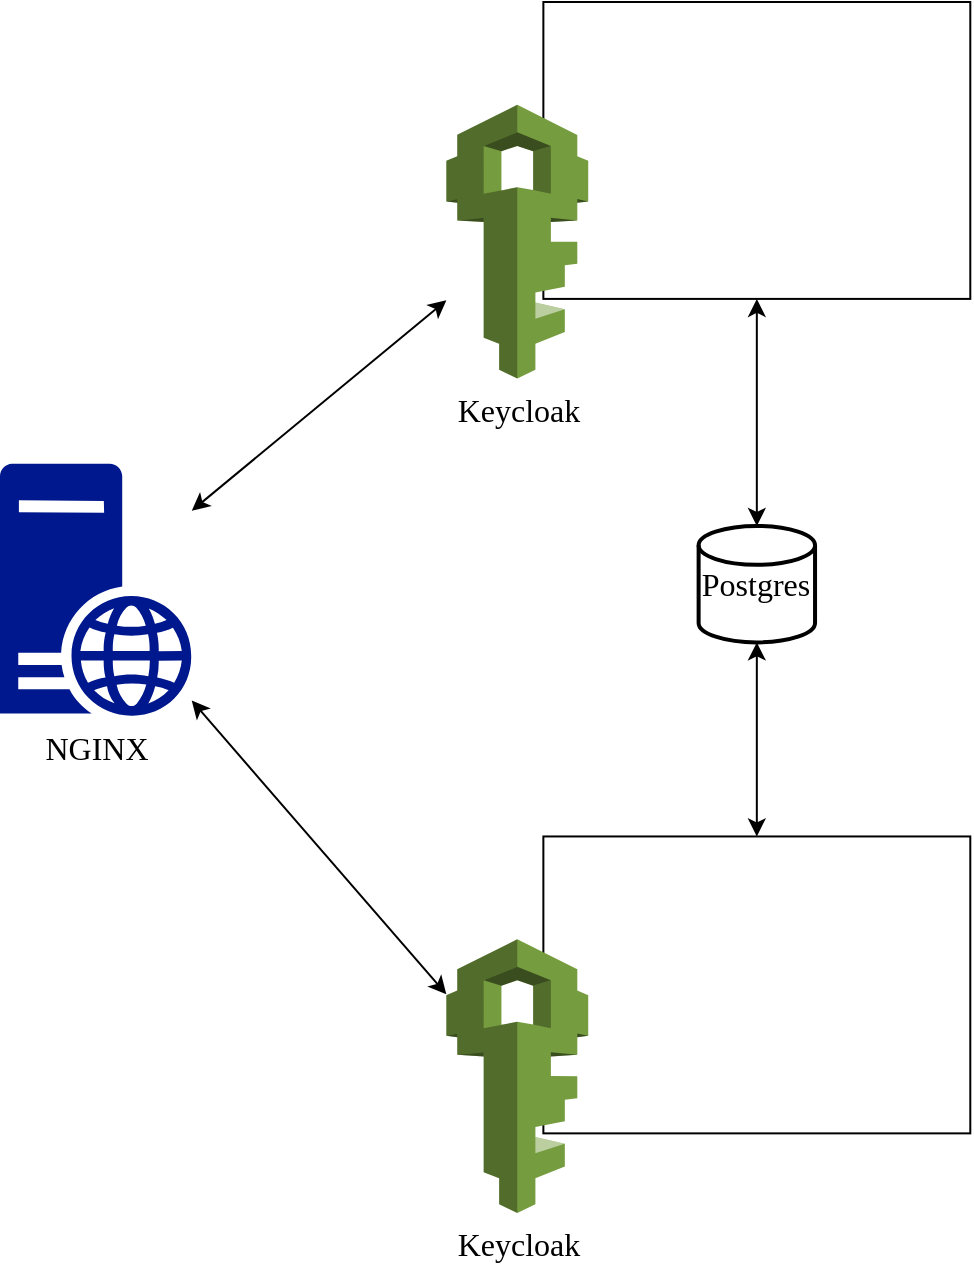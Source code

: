 <mxfile>
    <diagram id="tZg-p4dINt162bbquL8j" name="Página-1">
        <mxGraphModel dx="2001" dy="467" grid="1" gridSize="10" guides="1" tooltips="1" connect="1" arrows="1" fold="1" page="1" pageScale="1" pageWidth="1169" pageHeight="827" background="none" math="0" shadow="0">
            <root>
                <mxCell id="0"/>
                <mxCell id="1" parent="0"/>
                <mxCell id="28" value="Postgres" style="strokeWidth=2;html=1;shape=mxgraph.flowchart.database;whiteSpace=wrap;hachureGap=4;fontFamily=Verdana;fontSize=16;rounded=0;fillColor=none;verticalAlign=middle;" parent="1" vertex="1">
                    <mxGeometry x="-549.692" y="367.981" width="58.218" height="58.218" as="geometry"/>
                </mxCell>
                <mxCell id="49" value="NGINX" style="aspect=fixed;pointerEvents=1;shadow=0;dashed=0;html=1;strokeColor=none;labelPosition=center;verticalLabelPosition=bottom;verticalAlign=top;align=center;fillColor=#00188D;shape=mxgraph.mscae.enterprise.web_server;rounded=0;fontSize=16;fontFamily=Verdana;" parent="1" vertex="1">
                    <mxGeometry x="-899" y="336.931" width="95.865" height="126.138" as="geometry"/>
                </mxCell>
                <mxCell id="50" value="" style="group;fontFamily=Verdana;fontSize=16;" parent="1" vertex="1" connectable="0">
                    <mxGeometry x="-675.831" y="106" width="261.981" height="188.238" as="geometry"/>
                </mxCell>
                <mxCell id="26" value="" style="rounded=0;whiteSpace=wrap;html=1;labelBackgroundColor=#000000;fillColor=none;fontFamily=Verdana;fontSize=16;" parent="50" vertex="1">
                    <mxGeometry x="48.515" width="213.466" height="148.456" as="geometry"/>
                </mxCell>
                <mxCell id="19" value="Keycloak" style="outlineConnect=0;dashed=0;verticalLabelPosition=bottom;verticalAlign=top;align=center;html=1;shape=mxgraph.aws3.iam;fillColor=#759C3E;gradientColor=none;hachureGap=4;fontFamily=Verdana;fontSize=16;rounded=0;" parent="50" vertex="1">
                    <mxGeometry y="51.426" width="70.939" height="136.812" as="geometry"/>
                </mxCell>
                <mxCell id="61" value="" style="edgeStyle=none;html=1;fontFamily=Verdana;fontSize=16;startArrow=classic;startFill=1;" parent="1" source="28" target="26" edge="1">
                    <mxGeometry relative="1" as="geometry"/>
                </mxCell>
                <mxCell id="57" style="edgeStyle=none;html=1;fontFamily=Verdana;fontSize=16;startArrow=classic;startFill=1;" parent="1" source="49" target="19" edge="1">
                    <mxGeometry relative="1" as="geometry"/>
                </mxCell>
                <mxCell id="51" value="" style="group;fontFamily=Verdana;fontSize=16;" parent="1" vertex="1" connectable="0">
                    <mxGeometry x="-675.831" y="523.228" width="261.981" height="188.238" as="geometry"/>
                </mxCell>
                <mxCell id="52" value="" style="rounded=0;whiteSpace=wrap;html=1;labelBackgroundColor=#000000;fillColor=none;fontFamily=Verdana;fontSize=16;" parent="51" vertex="1">
                    <mxGeometry x="48.515" width="213.466" height="148.456" as="geometry"/>
                </mxCell>
                <mxCell id="55" value="Keycloak" style="outlineConnect=0;dashed=0;verticalLabelPosition=bottom;verticalAlign=top;align=center;html=1;shape=mxgraph.aws3.iam;fillColor=#759C3E;gradientColor=none;hachureGap=4;fontFamily=Verdana;fontSize=16;rounded=0;" parent="51" vertex="1">
                    <mxGeometry y="51.426" width="70.939" height="136.812" as="geometry"/>
                </mxCell>
                <mxCell id="62" value="" style="edgeStyle=none;html=1;fontFamily=Verdana;fontSize=16;startArrow=classic;startFill=1;" parent="1" source="28" target="52" edge="1">
                    <mxGeometry relative="1" as="geometry"/>
                </mxCell>
                <mxCell id="58" style="edgeStyle=none;html=1;fontFamily=Verdana;fontSize=16;startArrow=classic;startFill=1;" parent="1" source="49" target="55" edge="1">
                    <mxGeometry relative="1" as="geometry"/>
                </mxCell>
            </root>
        </mxGraphModel>
    </diagram>
</mxfile>